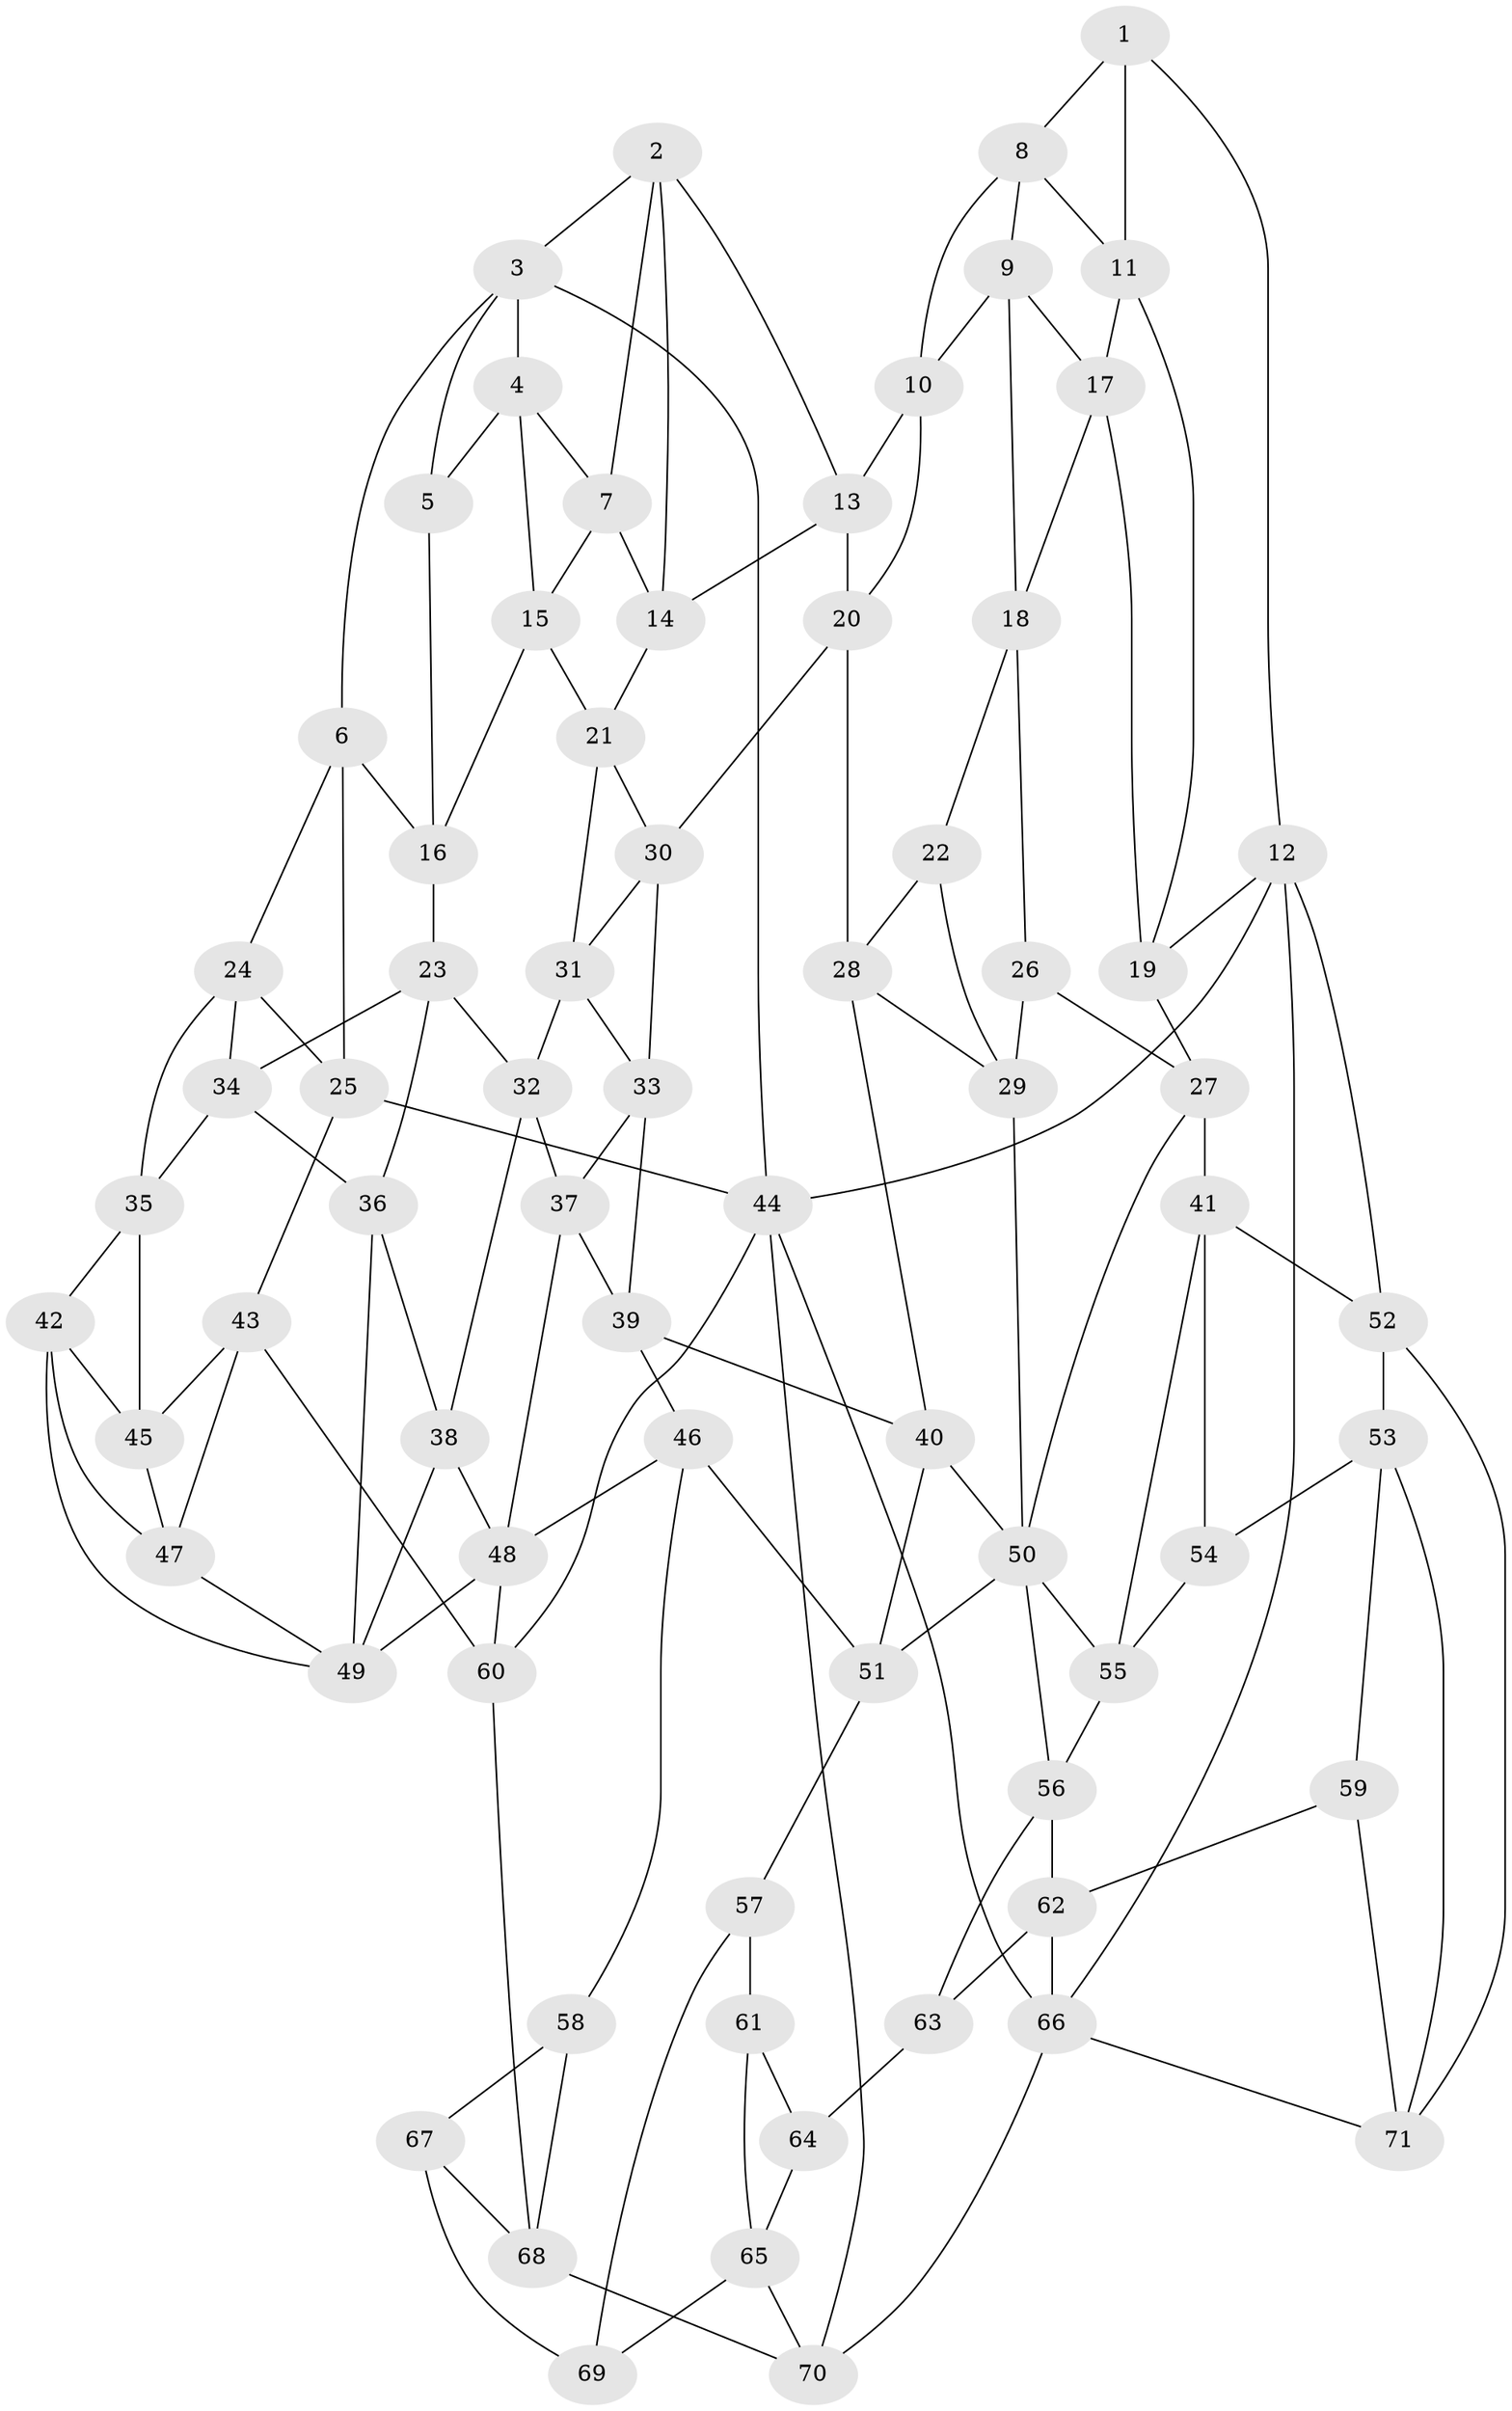 // original degree distribution, {3: 0.014084507042253521, 5: 0.5774647887323944, 6: 0.19718309859154928, 4: 0.2112676056338028}
// Generated by graph-tools (version 1.1) at 2025/27/03/09/25 03:27:10]
// undirected, 71 vertices, 140 edges
graph export_dot {
graph [start="1"]
  node [color=gray90,style=filled];
  1;
  2;
  3;
  4;
  5;
  6;
  7;
  8;
  9;
  10;
  11;
  12;
  13;
  14;
  15;
  16;
  17;
  18;
  19;
  20;
  21;
  22;
  23;
  24;
  25;
  26;
  27;
  28;
  29;
  30;
  31;
  32;
  33;
  34;
  35;
  36;
  37;
  38;
  39;
  40;
  41;
  42;
  43;
  44;
  45;
  46;
  47;
  48;
  49;
  50;
  51;
  52;
  53;
  54;
  55;
  56;
  57;
  58;
  59;
  60;
  61;
  62;
  63;
  64;
  65;
  66;
  67;
  68;
  69;
  70;
  71;
  1 -- 8 [weight=1.0];
  1 -- 11 [weight=1.0];
  1 -- 12 [weight=1.0];
  2 -- 3 [weight=1.0];
  2 -- 7 [weight=1.0];
  2 -- 13 [weight=1.0];
  2 -- 14 [weight=1.0];
  3 -- 4 [weight=1.0];
  3 -- 5 [weight=1.0];
  3 -- 6 [weight=1.0];
  3 -- 44 [weight=1.0];
  4 -- 5 [weight=1.0];
  4 -- 7 [weight=1.0];
  4 -- 15 [weight=1.0];
  5 -- 16 [weight=1.0];
  6 -- 16 [weight=1.0];
  6 -- 24 [weight=1.0];
  6 -- 25 [weight=1.0];
  7 -- 14 [weight=1.0];
  7 -- 15 [weight=1.0];
  8 -- 9 [weight=1.0];
  8 -- 10 [weight=1.0];
  8 -- 11 [weight=1.0];
  9 -- 10 [weight=1.0];
  9 -- 17 [weight=1.0];
  9 -- 18 [weight=1.0];
  10 -- 13 [weight=1.0];
  10 -- 20 [weight=1.0];
  11 -- 17 [weight=1.0];
  11 -- 19 [weight=1.0];
  12 -- 19 [weight=1.0];
  12 -- 44 [weight=1.0];
  12 -- 52 [weight=1.0];
  12 -- 66 [weight=1.0];
  13 -- 14 [weight=1.0];
  13 -- 20 [weight=1.0];
  14 -- 21 [weight=1.0];
  15 -- 16 [weight=1.0];
  15 -- 21 [weight=1.0];
  16 -- 23 [weight=1.0];
  17 -- 18 [weight=1.0];
  17 -- 19 [weight=1.0];
  18 -- 22 [weight=1.0];
  18 -- 26 [weight=1.0];
  19 -- 27 [weight=1.0];
  20 -- 28 [weight=1.0];
  20 -- 30 [weight=1.0];
  21 -- 30 [weight=1.0];
  21 -- 31 [weight=1.0];
  22 -- 28 [weight=1.0];
  22 -- 29 [weight=1.0];
  23 -- 32 [weight=1.0];
  23 -- 34 [weight=1.0];
  23 -- 36 [weight=1.0];
  24 -- 25 [weight=1.0];
  24 -- 34 [weight=1.0];
  24 -- 35 [weight=1.0];
  25 -- 43 [weight=1.0];
  25 -- 44 [weight=1.0];
  26 -- 27 [weight=1.0];
  26 -- 29 [weight=1.0];
  27 -- 41 [weight=1.0];
  27 -- 50 [weight=1.0];
  28 -- 29 [weight=1.0];
  28 -- 40 [weight=1.0];
  29 -- 50 [weight=1.0];
  30 -- 31 [weight=1.0];
  30 -- 33 [weight=1.0];
  31 -- 32 [weight=1.0];
  31 -- 33 [weight=1.0];
  32 -- 37 [weight=1.0];
  32 -- 38 [weight=1.0];
  33 -- 37 [weight=1.0];
  33 -- 39 [weight=1.0];
  34 -- 35 [weight=1.0];
  34 -- 36 [weight=1.0];
  35 -- 42 [weight=1.0];
  35 -- 45 [weight=1.0];
  36 -- 38 [weight=1.0];
  36 -- 49 [weight=1.0];
  37 -- 39 [weight=1.0];
  37 -- 48 [weight=1.0];
  38 -- 48 [weight=1.0];
  38 -- 49 [weight=1.0];
  39 -- 40 [weight=1.0];
  39 -- 46 [weight=1.0];
  40 -- 50 [weight=1.0];
  40 -- 51 [weight=1.0];
  41 -- 52 [weight=1.0];
  41 -- 54 [weight=1.0];
  41 -- 55 [weight=1.0];
  42 -- 45 [weight=1.0];
  42 -- 47 [weight=1.0];
  42 -- 49 [weight=1.0];
  43 -- 45 [weight=1.0];
  43 -- 47 [weight=1.0];
  43 -- 60 [weight=1.0];
  44 -- 60 [weight=1.0];
  44 -- 66 [weight=1.0];
  44 -- 70 [weight=1.0];
  45 -- 47 [weight=1.0];
  46 -- 48 [weight=1.0];
  46 -- 51 [weight=1.0];
  46 -- 58 [weight=1.0];
  47 -- 49 [weight=1.0];
  48 -- 49 [weight=1.0];
  48 -- 60 [weight=1.0];
  50 -- 51 [weight=1.0];
  50 -- 55 [weight=1.0];
  50 -- 56 [weight=1.0];
  51 -- 57 [weight=1.0];
  52 -- 53 [weight=1.0];
  52 -- 71 [weight=1.0];
  53 -- 54 [weight=1.0];
  53 -- 59 [weight=1.0];
  53 -- 71 [weight=1.0];
  54 -- 55 [weight=1.0];
  55 -- 56 [weight=1.0];
  56 -- 62 [weight=1.0];
  56 -- 63 [weight=1.0];
  57 -- 61 [weight=2.0];
  57 -- 69 [weight=1.0];
  58 -- 67 [weight=1.0];
  58 -- 68 [weight=1.0];
  59 -- 62 [weight=1.0];
  59 -- 71 [weight=1.0];
  60 -- 68 [weight=1.0];
  61 -- 64 [weight=1.0];
  61 -- 65 [weight=1.0];
  62 -- 63 [weight=1.0];
  62 -- 66 [weight=1.0];
  63 -- 64 [weight=2.0];
  64 -- 65 [weight=1.0];
  65 -- 69 [weight=1.0];
  65 -- 70 [weight=1.0];
  66 -- 70 [weight=1.0];
  66 -- 71 [weight=1.0];
  67 -- 68 [weight=1.0];
  67 -- 69 [weight=2.0];
  68 -- 70 [weight=1.0];
}
